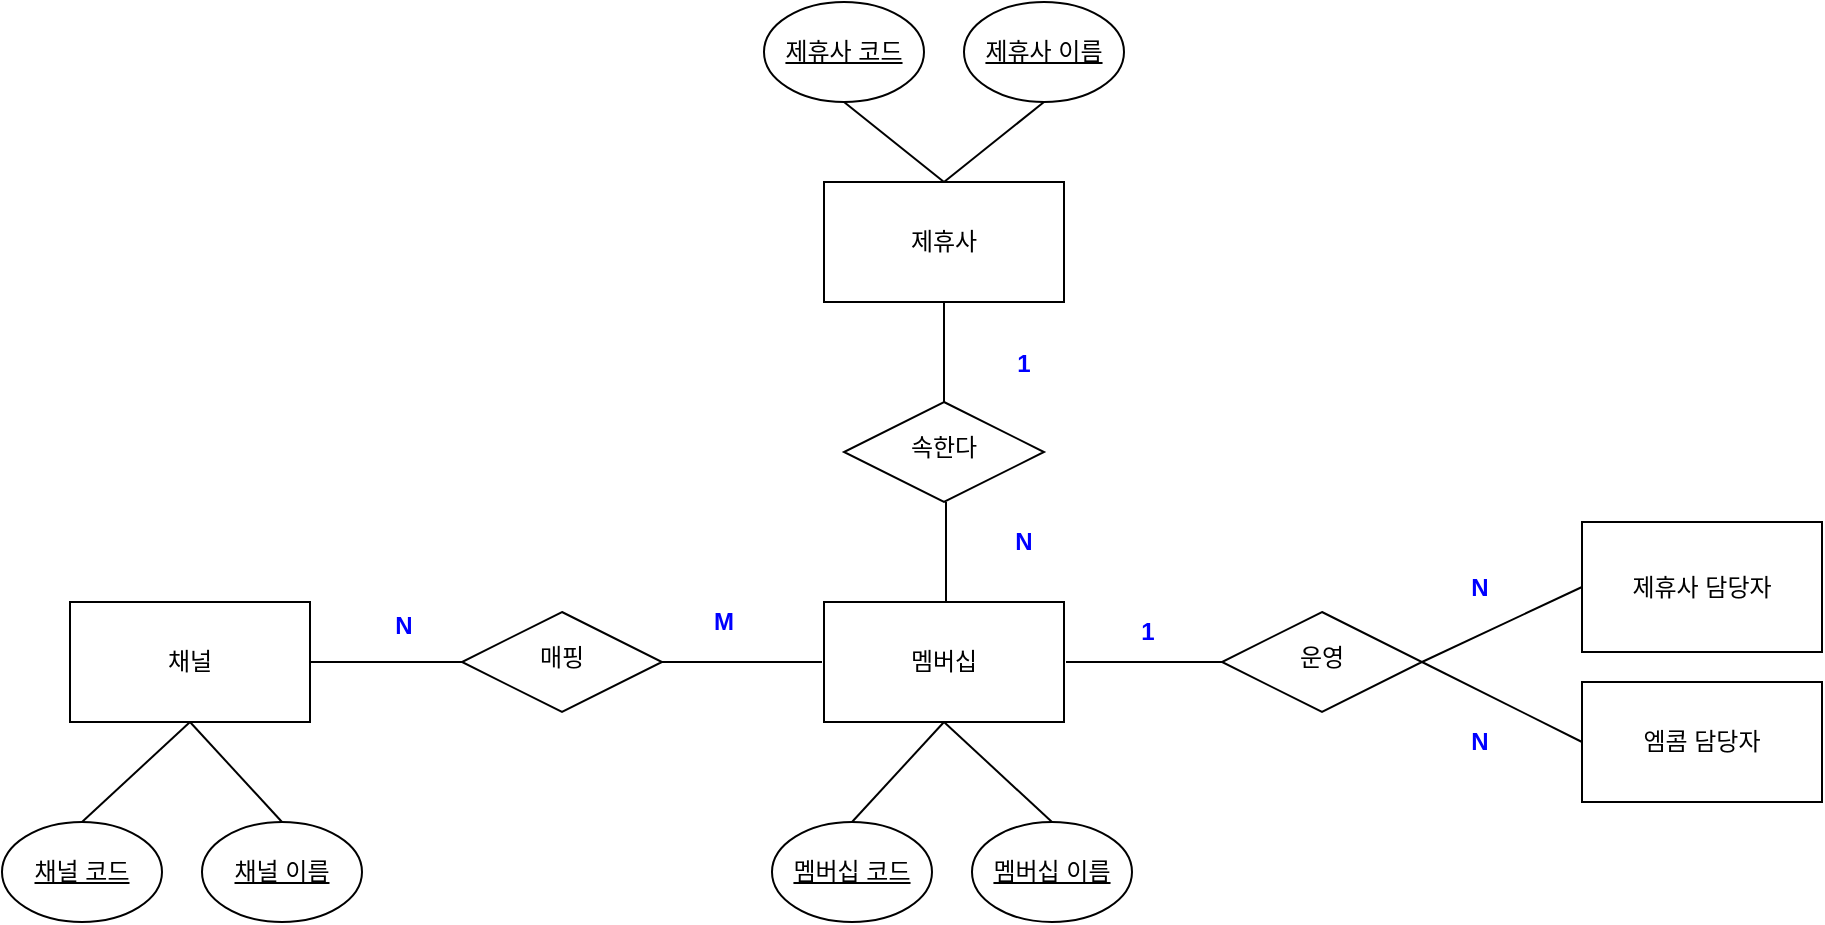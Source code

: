 <mxfile version="20.0.1" type="github">
  <diagram id="C5RBs43oDa-KdzZeNtuy" name="Page-1">
    <mxGraphModel dx="1875" dy="866" grid="1" gridSize="10" guides="1" tooltips="1" connect="1" arrows="1" fold="1" page="1" pageScale="1" pageWidth="827" pageHeight="1169" math="0" shadow="0">
      <root>
        <mxCell id="WIyWlLk6GJQsqaUBKTNV-0" />
        <mxCell id="WIyWlLk6GJQsqaUBKTNV-1" parent="WIyWlLk6GJQsqaUBKTNV-0" />
        <mxCell id="4q6ymWTk0w80l1iQ2Jg6-6" value="채널" style="rounded=0;whiteSpace=wrap;html=1;" parent="WIyWlLk6GJQsqaUBKTNV-1" vertex="1">
          <mxGeometry x="104" y="340" width="120" height="60" as="geometry" />
        </mxCell>
        <mxCell id="b1o6msCtsk1UACjhmxPi-0" value="" style="endArrow=none;html=1;rounded=0;exitX=1;exitY=0.5;exitDx=0;exitDy=0;entryX=0;entryY=0.5;entryDx=0;entryDy=0;" edge="1" parent="WIyWlLk6GJQsqaUBKTNV-1" source="4q6ymWTk0w80l1iQ2Jg6-6">
          <mxGeometry width="50" height="50" relative="1" as="geometry">
            <mxPoint x="390" y="460" as="sourcePoint" />
            <mxPoint x="300" y="370" as="targetPoint" />
          </mxGeometry>
        </mxCell>
        <mxCell id="b1o6msCtsk1UACjhmxPi-1" value="&lt;u&gt;채널 코드&lt;/u&gt;" style="ellipse;whiteSpace=wrap;html=1;" vertex="1" parent="WIyWlLk6GJQsqaUBKTNV-1">
          <mxGeometry x="70" y="450" width="80" height="50" as="geometry" />
        </mxCell>
        <mxCell id="b1o6msCtsk1UACjhmxPi-2" value="&lt;u&gt;채널 이름&lt;/u&gt;" style="ellipse;whiteSpace=wrap;html=1;" vertex="1" parent="WIyWlLk6GJQsqaUBKTNV-1">
          <mxGeometry x="170" y="450" width="80" height="50" as="geometry" />
        </mxCell>
        <mxCell id="b1o6msCtsk1UACjhmxPi-3" value="" style="endArrow=none;html=1;rounded=0;entryX=0.5;entryY=1;entryDx=0;entryDy=0;exitX=0.5;exitY=0;exitDx=0;exitDy=0;" edge="1" parent="WIyWlLk6GJQsqaUBKTNV-1" source="b1o6msCtsk1UACjhmxPi-2" target="4q6ymWTk0w80l1iQ2Jg6-6">
          <mxGeometry width="50" height="50" relative="1" as="geometry">
            <mxPoint x="390" y="460" as="sourcePoint" />
            <mxPoint x="440" y="410" as="targetPoint" />
          </mxGeometry>
        </mxCell>
        <mxCell id="b1o6msCtsk1UACjhmxPi-4" value="" style="endArrow=none;html=1;rounded=0;exitX=0.5;exitY=0;exitDx=0;exitDy=0;entryX=0.5;entryY=1;entryDx=0;entryDy=0;" edge="1" parent="WIyWlLk6GJQsqaUBKTNV-1" source="b1o6msCtsk1UACjhmxPi-1" target="4q6ymWTk0w80l1iQ2Jg6-6">
          <mxGeometry width="50" height="50" relative="1" as="geometry">
            <mxPoint x="220" y="460" as="sourcePoint" />
            <mxPoint x="170" y="410" as="targetPoint" />
          </mxGeometry>
        </mxCell>
        <mxCell id="b1o6msCtsk1UACjhmxPi-5" value="멤버십" style="rounded=0;whiteSpace=wrap;html=1;" vertex="1" parent="WIyWlLk6GJQsqaUBKTNV-1">
          <mxGeometry x="481" y="340" width="120" height="60" as="geometry" />
        </mxCell>
        <mxCell id="b1o6msCtsk1UACjhmxPi-6" value="&lt;u&gt;멤버십 코드&lt;/u&gt;" style="ellipse;whiteSpace=wrap;html=1;" vertex="1" parent="WIyWlLk6GJQsqaUBKTNV-1">
          <mxGeometry x="455" y="450" width="80" height="50" as="geometry" />
        </mxCell>
        <mxCell id="b1o6msCtsk1UACjhmxPi-7" value="&lt;u&gt;멤버십 이름&lt;/u&gt;" style="ellipse;whiteSpace=wrap;html=1;" vertex="1" parent="WIyWlLk6GJQsqaUBKTNV-1">
          <mxGeometry x="555" y="450" width="80" height="50" as="geometry" />
        </mxCell>
        <mxCell id="b1o6msCtsk1UACjhmxPi-8" value="" style="endArrow=none;html=1;rounded=0;entryX=0.5;entryY=1;entryDx=0;entryDy=0;exitX=0.5;exitY=0;exitDx=0;exitDy=0;" edge="1" parent="WIyWlLk6GJQsqaUBKTNV-1" source="b1o6msCtsk1UACjhmxPi-7" target="b1o6msCtsk1UACjhmxPi-5">
          <mxGeometry width="50" height="50" relative="1" as="geometry">
            <mxPoint x="775" y="460" as="sourcePoint" />
            <mxPoint x="553" y="400" as="targetPoint" />
          </mxGeometry>
        </mxCell>
        <mxCell id="b1o6msCtsk1UACjhmxPi-9" value="" style="endArrow=none;html=1;rounded=0;exitX=0.5;exitY=0;exitDx=0;exitDy=0;entryX=0.5;entryY=1;entryDx=0;entryDy=0;" edge="1" parent="WIyWlLk6GJQsqaUBKTNV-1" source="b1o6msCtsk1UACjhmxPi-6" target="b1o6msCtsk1UACjhmxPi-5">
          <mxGeometry width="50" height="50" relative="1" as="geometry">
            <mxPoint x="605" y="460" as="sourcePoint" />
            <mxPoint x="553" y="400" as="targetPoint" />
          </mxGeometry>
        </mxCell>
        <mxCell id="b1o6msCtsk1UACjhmxPi-10" value="&lt;b style=&quot;&quot;&gt;&lt;font color=&quot;#0000ff&quot;&gt;M&lt;/font&gt;&lt;/b&gt;" style="text;html=1;strokeColor=none;fillColor=none;align=center;verticalAlign=middle;whiteSpace=wrap;rounded=0;" vertex="1" parent="WIyWlLk6GJQsqaUBKTNV-1">
          <mxGeometry x="406" y="340" width="50" height="20" as="geometry" />
        </mxCell>
        <mxCell id="b1o6msCtsk1UACjhmxPi-11" value="" style="endArrow=none;html=1;rounded=0;exitX=1;exitY=0.5;exitDx=0;exitDy=0;" edge="1" parent="WIyWlLk6GJQsqaUBKTNV-1">
          <mxGeometry width="50" height="50" relative="1" as="geometry">
            <mxPoint x="400" y="370" as="sourcePoint" />
            <mxPoint x="480" y="370" as="targetPoint" />
          </mxGeometry>
        </mxCell>
        <mxCell id="b1o6msCtsk1UACjhmxPi-12" value="제휴사" style="rounded=0;whiteSpace=wrap;html=1;" vertex="1" parent="WIyWlLk6GJQsqaUBKTNV-1">
          <mxGeometry x="481" y="130" width="120" height="60" as="geometry" />
        </mxCell>
        <mxCell id="b1o6msCtsk1UACjhmxPi-13" value="&lt;u&gt;제휴사 코드&lt;/u&gt;" style="ellipse;whiteSpace=wrap;html=1;" vertex="1" parent="WIyWlLk6GJQsqaUBKTNV-1">
          <mxGeometry x="451" y="40" width="80" height="50" as="geometry" />
        </mxCell>
        <mxCell id="b1o6msCtsk1UACjhmxPi-14" value="&lt;u&gt;제휴사 이름&lt;/u&gt;" style="ellipse;whiteSpace=wrap;html=1;" vertex="1" parent="WIyWlLk6GJQsqaUBKTNV-1">
          <mxGeometry x="551" y="40" width="80" height="50" as="geometry" />
        </mxCell>
        <mxCell id="b1o6msCtsk1UACjhmxPi-15" value="" style="endArrow=none;html=1;rounded=0;entryX=0.5;entryY=0;entryDx=0;entryDy=0;exitX=0.5;exitY=1;exitDx=0;exitDy=0;" edge="1" parent="WIyWlLk6GJQsqaUBKTNV-1" source="b1o6msCtsk1UACjhmxPi-14" target="b1o6msCtsk1UACjhmxPi-12">
          <mxGeometry width="50" height="50" relative="1" as="geometry">
            <mxPoint x="591" y="100" as="sourcePoint" />
            <mxPoint x="786" y="90" as="targetPoint" />
          </mxGeometry>
        </mxCell>
        <mxCell id="b1o6msCtsk1UACjhmxPi-16" value="" style="endArrow=none;html=1;rounded=0;exitX=0.5;exitY=1;exitDx=0;exitDy=0;entryX=0.5;entryY=0;entryDx=0;entryDy=0;" edge="1" parent="WIyWlLk6GJQsqaUBKTNV-1" source="b1o6msCtsk1UACjhmxPi-13" target="b1o6msCtsk1UACjhmxPi-12">
          <mxGeometry width="50" height="50" relative="1" as="geometry">
            <mxPoint x="850" y="150" as="sourcePoint" />
            <mxPoint x="786" y="90" as="targetPoint" />
          </mxGeometry>
        </mxCell>
        <mxCell id="b1o6msCtsk1UACjhmxPi-17" value="" style="endArrow=none;html=1;rounded=0;entryX=0.5;entryY=1;entryDx=0;entryDy=0;" edge="1" parent="WIyWlLk6GJQsqaUBKTNV-1" target="b1o6msCtsk1UACjhmxPi-12">
          <mxGeometry width="50" height="50" relative="1" as="geometry">
            <mxPoint x="541" y="240" as="sourcePoint" />
            <mxPoint x="440" y="320" as="targetPoint" />
          </mxGeometry>
        </mxCell>
        <mxCell id="b1o6msCtsk1UACjhmxPi-18" value="속한다" style="rhombus;whiteSpace=wrap;html=1;shadow=0;fontFamily=Helvetica;fontSize=12;align=center;strokeWidth=1;spacing=6;spacingTop=-4;" vertex="1" parent="WIyWlLk6GJQsqaUBKTNV-1">
          <mxGeometry x="491" y="240" width="100" height="50" as="geometry" />
        </mxCell>
        <mxCell id="b1o6msCtsk1UACjhmxPi-19" value="매핑" style="rhombus;whiteSpace=wrap;html=1;shadow=0;fontFamily=Helvetica;fontSize=12;align=center;strokeWidth=1;spacing=6;spacingTop=-4;" vertex="1" parent="WIyWlLk6GJQsqaUBKTNV-1">
          <mxGeometry x="300" y="345" width="100" height="50" as="geometry" />
        </mxCell>
        <mxCell id="b1o6msCtsk1UACjhmxPi-20" value="" style="endArrow=none;html=1;rounded=0;entryX=0.5;entryY=1;entryDx=0;entryDy=0;" edge="1" parent="WIyWlLk6GJQsqaUBKTNV-1">
          <mxGeometry width="50" height="50" relative="1" as="geometry">
            <mxPoint x="542" y="340" as="sourcePoint" />
            <mxPoint x="542" y="290" as="targetPoint" />
          </mxGeometry>
        </mxCell>
        <mxCell id="b1o6msCtsk1UACjhmxPi-21" value="&lt;b&gt;&lt;font color=&quot;#0000ff&quot;&gt;1&lt;/font&gt;&lt;/b&gt;" style="text;html=1;strokeColor=none;fillColor=none;align=center;verticalAlign=middle;whiteSpace=wrap;rounded=0;" vertex="1" parent="WIyWlLk6GJQsqaUBKTNV-1">
          <mxGeometry x="556" y="211" width="50" height="20" as="geometry" />
        </mxCell>
        <mxCell id="b1o6msCtsk1UACjhmxPi-24" value="&lt;b&gt;&lt;font color=&quot;#0000ff&quot;&gt;N&lt;/font&gt;&lt;/b&gt;" style="text;html=1;strokeColor=none;fillColor=none;align=center;verticalAlign=middle;whiteSpace=wrap;rounded=0;" vertex="1" parent="WIyWlLk6GJQsqaUBKTNV-1">
          <mxGeometry x="556" y="300" width="50" height="20" as="geometry" />
        </mxCell>
        <mxCell id="b1o6msCtsk1UACjhmxPi-25" value="채널" style="rounded=0;whiteSpace=wrap;html=1;" vertex="1" parent="WIyWlLk6GJQsqaUBKTNV-1">
          <mxGeometry x="104" y="340" width="120" height="60" as="geometry" />
        </mxCell>
        <mxCell id="b1o6msCtsk1UACjhmxPi-26" value="멤버십" style="rounded=0;whiteSpace=wrap;html=1;" vertex="1" parent="WIyWlLk6GJQsqaUBKTNV-1">
          <mxGeometry x="481" y="340" width="120" height="60" as="geometry" />
        </mxCell>
        <mxCell id="b1o6msCtsk1UACjhmxPi-27" value="제휴사 담당자" style="rounded=0;whiteSpace=wrap;html=1;" vertex="1" parent="WIyWlLk6GJQsqaUBKTNV-1">
          <mxGeometry x="860" y="300" width="120" height="65" as="geometry" />
        </mxCell>
        <mxCell id="b1o6msCtsk1UACjhmxPi-28" value="엠콤 담당자" style="rounded=0;whiteSpace=wrap;html=1;" vertex="1" parent="WIyWlLk6GJQsqaUBKTNV-1">
          <mxGeometry x="860" y="380" width="120" height="60" as="geometry" />
        </mxCell>
        <mxCell id="b1o6msCtsk1UACjhmxPi-29" value="운영" style="rhombus;whiteSpace=wrap;html=1;shadow=0;fontFamily=Helvetica;fontSize=12;align=center;strokeWidth=1;spacing=6;spacingTop=-4;" vertex="1" parent="WIyWlLk6GJQsqaUBKTNV-1">
          <mxGeometry x="680" y="345" width="100" height="50" as="geometry" />
        </mxCell>
        <mxCell id="b1o6msCtsk1UACjhmxPi-31" value="" style="endArrow=none;html=1;rounded=0;entryX=0;entryY=0.5;entryDx=0;entryDy=0;exitX=1;exitY=0.5;exitDx=0;exitDy=0;" edge="1" parent="WIyWlLk6GJQsqaUBKTNV-1" source="b1o6msCtsk1UACjhmxPi-29" target="b1o6msCtsk1UACjhmxPi-27">
          <mxGeometry width="50" height="50" relative="1" as="geometry">
            <mxPoint x="800" y="370" as="sourcePoint" />
            <mxPoint x="651" y="380" as="targetPoint" />
          </mxGeometry>
        </mxCell>
        <mxCell id="b1o6msCtsk1UACjhmxPi-32" value="" style="endArrow=none;html=1;rounded=0;entryX=0;entryY=0.5;entryDx=0;entryDy=0;" edge="1" parent="WIyWlLk6GJQsqaUBKTNV-1" target="b1o6msCtsk1UACjhmxPi-28">
          <mxGeometry width="50" height="50" relative="1" as="geometry">
            <mxPoint x="780" y="370" as="sourcePoint" />
            <mxPoint x="870" y="342.5" as="targetPoint" />
          </mxGeometry>
        </mxCell>
        <mxCell id="b1o6msCtsk1UACjhmxPi-34" value="&lt;b&gt;&lt;font color=&quot;#0000ff&quot;&gt;N&lt;/font&gt;&lt;/b&gt;" style="text;html=1;strokeColor=none;fillColor=none;align=center;verticalAlign=middle;whiteSpace=wrap;rounded=0;" vertex="1" parent="WIyWlLk6GJQsqaUBKTNV-1">
          <mxGeometry x="784" y="400" width="50" height="20" as="geometry" />
        </mxCell>
        <mxCell id="b1o6msCtsk1UACjhmxPi-35" value="&lt;b&gt;&lt;font color=&quot;#0000ff&quot;&gt;N&lt;/font&gt;&lt;/b&gt;" style="text;html=1;strokeColor=none;fillColor=none;align=center;verticalAlign=middle;whiteSpace=wrap;rounded=0;" vertex="1" parent="WIyWlLk6GJQsqaUBKTNV-1">
          <mxGeometry x="784" y="322.5" width="50" height="20" as="geometry" />
        </mxCell>
        <mxCell id="b1o6msCtsk1UACjhmxPi-36" value="" style="endArrow=none;html=1;rounded=0;exitX=1;exitY=0.5;exitDx=0;exitDy=0;" edge="1" parent="WIyWlLk6GJQsqaUBKTNV-1">
          <mxGeometry width="50" height="50" relative="1" as="geometry">
            <mxPoint x="602" y="370" as="sourcePoint" />
            <mxPoint x="680" y="370" as="targetPoint" />
          </mxGeometry>
        </mxCell>
        <mxCell id="b1o6msCtsk1UACjhmxPi-39" value="&lt;b&gt;&lt;font color=&quot;#0000ff&quot;&gt;1&lt;/font&gt;&lt;/b&gt;" style="text;html=1;strokeColor=none;fillColor=none;align=center;verticalAlign=middle;whiteSpace=wrap;rounded=0;" vertex="1" parent="WIyWlLk6GJQsqaUBKTNV-1">
          <mxGeometry x="618" y="345" width="50" height="20" as="geometry" />
        </mxCell>
        <mxCell id="b1o6msCtsk1UACjhmxPi-40" value="&lt;b&gt;&lt;font color=&quot;#0000ff&quot;&gt;N&lt;/font&gt;&lt;/b&gt;" style="text;html=1;strokeColor=none;fillColor=none;align=center;verticalAlign=middle;whiteSpace=wrap;rounded=0;" vertex="1" parent="WIyWlLk6GJQsqaUBKTNV-1">
          <mxGeometry x="246" y="342" width="50" height="20" as="geometry" />
        </mxCell>
      </root>
    </mxGraphModel>
  </diagram>
</mxfile>
